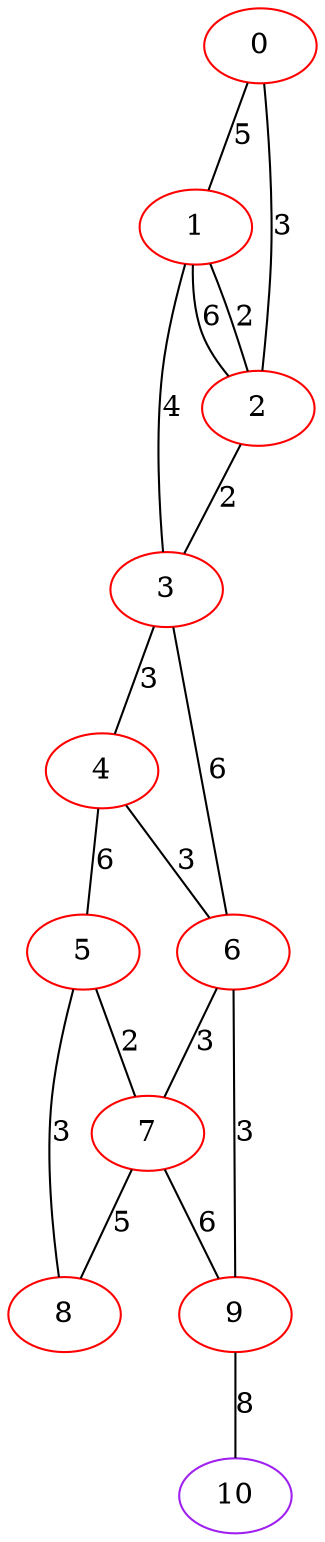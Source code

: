 graph "" {
0 [color=red, weight=1];
1 [color=red, weight=1];
2 [color=red, weight=1];
3 [color=red, weight=1];
4 [color=red, weight=1];
5 [color=red, weight=1];
6 [color=red, weight=1];
7 [color=red, weight=1];
8 [color=red, weight=1];
9 [color=red, weight=1];
10 [color=purple, weight=4];
0 -- 1  [key=0, label=5];
0 -- 2  [key=0, label=3];
1 -- 2  [key=0, label=2];
1 -- 2  [key=1, label=6];
1 -- 3  [key=0, label=4];
2 -- 3  [key=0, label=2];
3 -- 4  [key=0, label=3];
3 -- 6  [key=0, label=6];
4 -- 5  [key=0, label=6];
4 -- 6  [key=0, label=3];
5 -- 8  [key=0, label=3];
5 -- 7  [key=0, label=2];
6 -- 9  [key=0, label=3];
6 -- 7  [key=0, label=3];
7 -- 8  [key=0, label=5];
7 -- 9  [key=0, label=6];
9 -- 10  [key=0, label=8];
}
